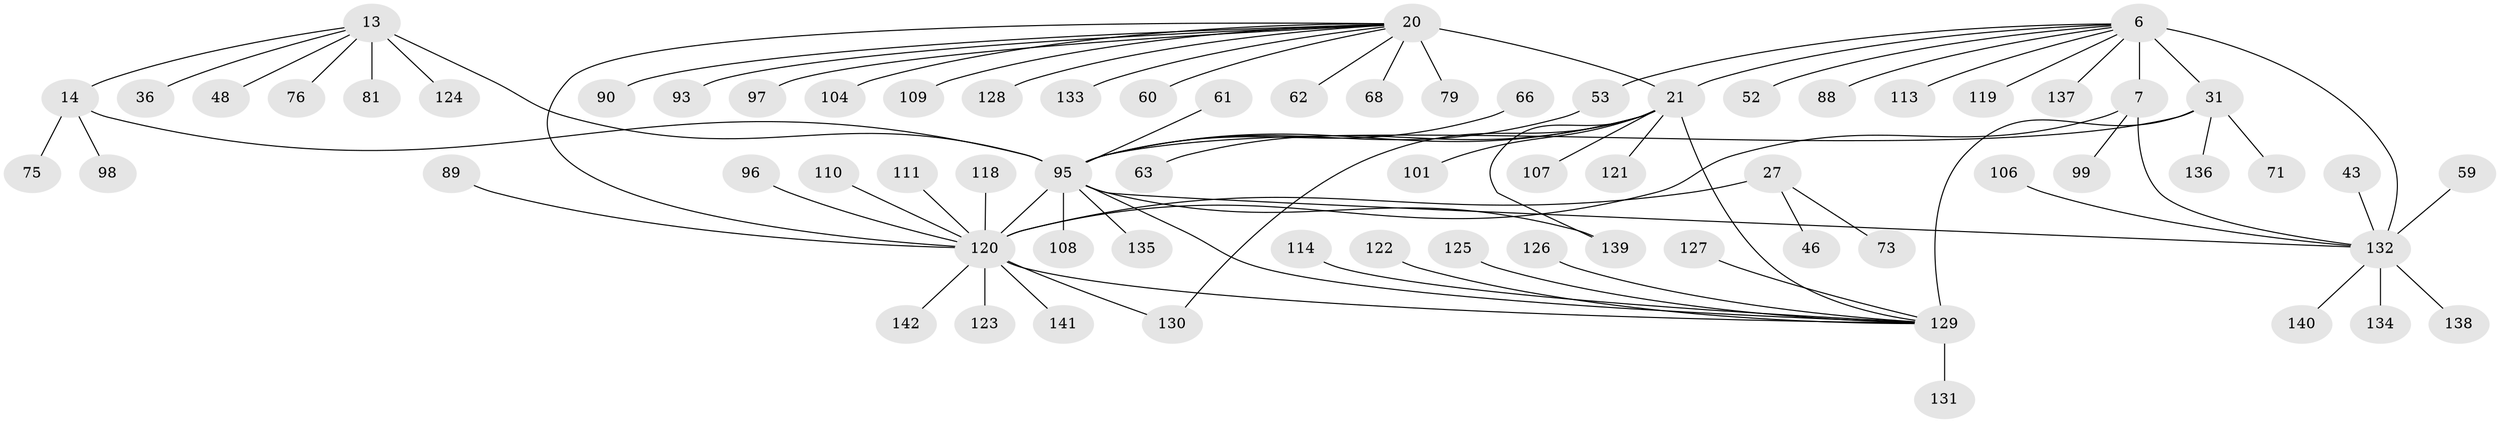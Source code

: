 // original degree distribution, {7: 0.028169014084507043, 9: 0.04929577464788732, 10: 0.056338028169014086, 8: 0.04929577464788732, 12: 0.028169014084507043, 13: 0.014084507042253521, 11: 0.014084507042253521, 6: 0.007042253521126761, 1: 0.5985915492957746, 5: 0.007042253521126761, 2: 0.14084507042253522, 3: 0.007042253521126761}
// Generated by graph-tools (version 1.1) at 2025/55/03/09/25 04:55:47]
// undirected, 71 vertices, 82 edges
graph export_dot {
graph [start="1"]
  node [color=gray90,style=filled];
  6 [super="+4"];
  7 [super="+1"];
  13 [super="+8"];
  14 [super="+12"];
  20 [super="+17+16"];
  21 [super="+18+19"];
  27 [super="+26"];
  31 [super="+29"];
  36;
  43;
  46;
  48;
  52;
  53;
  59;
  60;
  61;
  62;
  63;
  66;
  68;
  71;
  73;
  75;
  76;
  79 [super="+39"];
  81;
  88;
  89;
  90;
  93;
  95 [super="+11"];
  96;
  97 [super="+47"];
  98 [super="+51"];
  99;
  101;
  104;
  106;
  107;
  108;
  109;
  110;
  111;
  113;
  114 [super="+56"];
  118;
  119;
  120 [super="+117+40+44+45+24+42+49+50+58+64+69+74+77+78+82"];
  121 [super="+72+83"];
  122;
  123;
  124 [super="+70"];
  125;
  126;
  127;
  128;
  129 [super="+35+34+38+54+55+57+80+84+85+87+91+92+94+103+112"];
  130 [super="+41"];
  131 [super="+100"];
  132 [super="+105+5"];
  133;
  134;
  135 [super="+115"];
  136;
  137;
  138;
  139 [super="+116"];
  140;
  141;
  142 [super="+102"];
  6 -- 7 [weight=6];
  6 -- 88;
  6 -- 119;
  6 -- 137;
  6 -- 113;
  6 -- 52;
  6 -- 53;
  6 -- 31;
  6 -- 132 [weight=6];
  6 -- 21;
  7 -- 99;
  7 -- 120;
  7 -- 132 [weight=4];
  13 -- 14 [weight=4];
  13 -- 36;
  13 -- 81;
  13 -- 76;
  13 -- 48;
  13 -- 124;
  13 -- 95 [weight=6];
  14 -- 75;
  14 -- 98;
  14 -- 95 [weight=6];
  20 -- 21 [weight=12];
  20 -- 120 [weight=3];
  20 -- 104;
  20 -- 109;
  20 -- 60;
  20 -- 93;
  20 -- 128;
  20 -- 97;
  20 -- 68;
  20 -- 133;
  20 -- 79;
  20 -- 90;
  20 -- 62;
  21 -- 63;
  21 -- 121;
  21 -- 139;
  21 -- 129;
  21 -- 130;
  21 -- 101;
  21 -- 107;
  21 -- 95 [weight=2];
  27 -- 73;
  27 -- 46;
  27 -- 120 [weight=10];
  31 -- 136;
  31 -- 71;
  31 -- 129 [weight=10];
  31 -- 95;
  43 -- 132;
  53 -- 95;
  59 -- 132;
  61 -- 95;
  66 -- 95;
  89 -- 120;
  95 -- 129;
  95 -- 132;
  95 -- 135;
  95 -- 139 [weight=2];
  95 -- 108;
  95 -- 120 [weight=2];
  96 -- 120;
  106 -- 132;
  110 -- 120;
  111 -- 120;
  114 -- 129;
  118 -- 120;
  120 -- 130;
  120 -- 141;
  120 -- 142;
  120 -- 123;
  120 -- 129;
  122 -- 129;
  125 -- 129;
  126 -- 129;
  127 -- 129;
  129 -- 131;
  132 -- 134;
  132 -- 138;
  132 -- 140;
}
